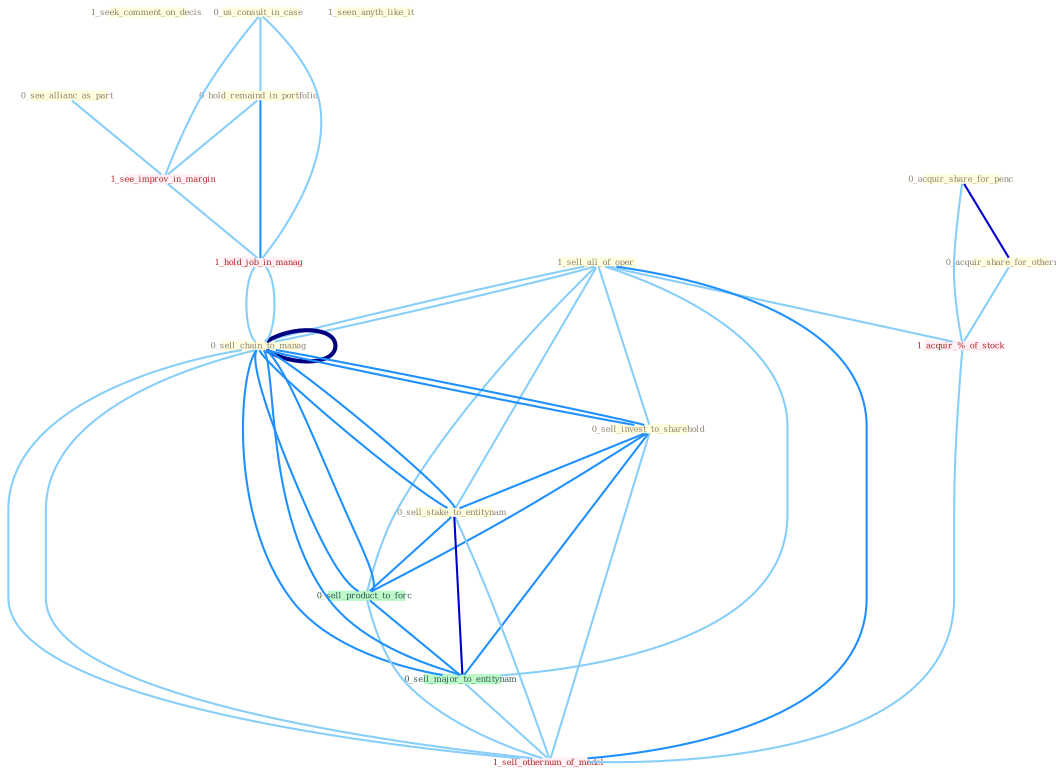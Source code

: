 Graph G{ 
    node
    [shape=polygon,style=filled,width=.5,height=.06,color="#BDFCC9",fixedsize=true,fontsize=4,
    fontcolor="#2f4f4f"];
    {node
    [color="#ffffe0", fontcolor="#8b7d6b"] "1_seek_comment_on_decis " "0_us_consult_in_case " "1_seen_anyth_like_it " "0_acquir_share_for_penc " "0_see_allianc_as_part " "0_acquir_share_for_othernum " "1_sell_all_of_oper " "0_hold_remaind_in_portfolio " "0_sell_chain_to_manag " "0_sell_invest_to_sharehold " "0_sell_stake_to_entitynam "}
{node [color="#fff0f5", fontcolor="#b22222"] "1_see_improv_in_margin " "1_acquir_%_of_stock " "1_hold_job_in_manag " "1_sell_othernum_of_model "}
edge [color="#B0E2FF"];

	"0_us_consult_in_case " -- "0_hold_remaind_in_portfolio " [w="1", color="#87cefa" ];
	"0_us_consult_in_case " -- "1_see_improv_in_margin " [w="1", color="#87cefa" ];
	"0_us_consult_in_case " -- "1_hold_job_in_manag " [w="1", color="#87cefa" ];
	"0_acquir_share_for_penc " -- "0_acquir_share_for_othernum " [w="3", color="#0000cd" , len=0.6];
	"0_acquir_share_for_penc " -- "1_acquir_%_of_stock " [w="1", color="#87cefa" ];
	"0_see_allianc_as_part " -- "1_see_improv_in_margin " [w="1", color="#87cefa" ];
	"0_acquir_share_for_othernum " -- "1_acquir_%_of_stock " [w="1", color="#87cefa" ];
	"1_sell_all_of_oper " -- "0_sell_chain_to_manag " [w="1", color="#87cefa" ];
	"1_sell_all_of_oper " -- "0_sell_invest_to_sharehold " [w="1", color="#87cefa" ];
	"1_sell_all_of_oper " -- "0_sell_stake_to_entitynam " [w="1", color="#87cefa" ];
	"1_sell_all_of_oper " -- "1_acquir_%_of_stock " [w="1", color="#87cefa" ];
	"1_sell_all_of_oper " -- "0_sell_product_to_forc " [w="1", color="#87cefa" ];
	"1_sell_all_of_oper " -- "0_sell_major_to_entitynam " [w="1", color="#87cefa" ];
	"1_sell_all_of_oper " -- "0_sell_chain_to_manag " [w="1", color="#87cefa" ];
	"1_sell_all_of_oper " -- "1_sell_othernum_of_model " [w="2", color="#1e90ff" , len=0.8];
	"0_hold_remaind_in_portfolio " -- "1_see_improv_in_margin " [w="1", color="#87cefa" ];
	"0_hold_remaind_in_portfolio " -- "1_hold_job_in_manag " [w="2", color="#1e90ff" , len=0.8];
	"0_sell_chain_to_manag " -- "0_sell_invest_to_sharehold " [w="2", color="#1e90ff" , len=0.8];
	"0_sell_chain_to_manag " -- "0_sell_stake_to_entitynam " [w="2", color="#1e90ff" , len=0.8];
	"0_sell_chain_to_manag " -- "1_hold_job_in_manag " [w="1", color="#87cefa" ];
	"0_sell_chain_to_manag " -- "0_sell_product_to_forc " [w="2", color="#1e90ff" , len=0.8];
	"0_sell_chain_to_manag " -- "0_sell_major_to_entitynam " [w="2", color="#1e90ff" , len=0.8];
	"0_sell_chain_to_manag " -- "0_sell_chain_to_manag " [w="4", style=bold, color="#000080", len=0.4];
	"0_sell_chain_to_manag " -- "1_sell_othernum_of_model " [w="1", color="#87cefa" ];
	"0_sell_invest_to_sharehold " -- "0_sell_stake_to_entitynam " [w="2", color="#1e90ff" , len=0.8];
	"0_sell_invest_to_sharehold " -- "0_sell_product_to_forc " [w="2", color="#1e90ff" , len=0.8];
	"0_sell_invest_to_sharehold " -- "0_sell_major_to_entitynam " [w="2", color="#1e90ff" , len=0.8];
	"0_sell_invest_to_sharehold " -- "0_sell_chain_to_manag " [w="2", color="#1e90ff" , len=0.8];
	"0_sell_invest_to_sharehold " -- "1_sell_othernum_of_model " [w="1", color="#87cefa" ];
	"0_sell_stake_to_entitynam " -- "0_sell_product_to_forc " [w="2", color="#1e90ff" , len=0.8];
	"0_sell_stake_to_entitynam " -- "0_sell_major_to_entitynam " [w="3", color="#0000cd" , len=0.6];
	"0_sell_stake_to_entitynam " -- "0_sell_chain_to_manag " [w="2", color="#1e90ff" , len=0.8];
	"0_sell_stake_to_entitynam " -- "1_sell_othernum_of_model " [w="1", color="#87cefa" ];
	"1_see_improv_in_margin " -- "1_hold_job_in_manag " [w="1", color="#87cefa" ];
	"1_acquir_%_of_stock " -- "1_sell_othernum_of_model " [w="1", color="#87cefa" ];
	"1_hold_job_in_manag " -- "0_sell_chain_to_manag " [w="1", color="#87cefa" ];
	"0_sell_product_to_forc " -- "0_sell_major_to_entitynam " [w="2", color="#1e90ff" , len=0.8];
	"0_sell_product_to_forc " -- "0_sell_chain_to_manag " [w="2", color="#1e90ff" , len=0.8];
	"0_sell_product_to_forc " -- "1_sell_othernum_of_model " [w="1", color="#87cefa" ];
	"0_sell_major_to_entitynam " -- "0_sell_chain_to_manag " [w="2", color="#1e90ff" , len=0.8];
	"0_sell_major_to_entitynam " -- "1_sell_othernum_of_model " [w="1", color="#87cefa" ];
	"0_sell_chain_to_manag " -- "1_sell_othernum_of_model " [w="1", color="#87cefa" ];
}